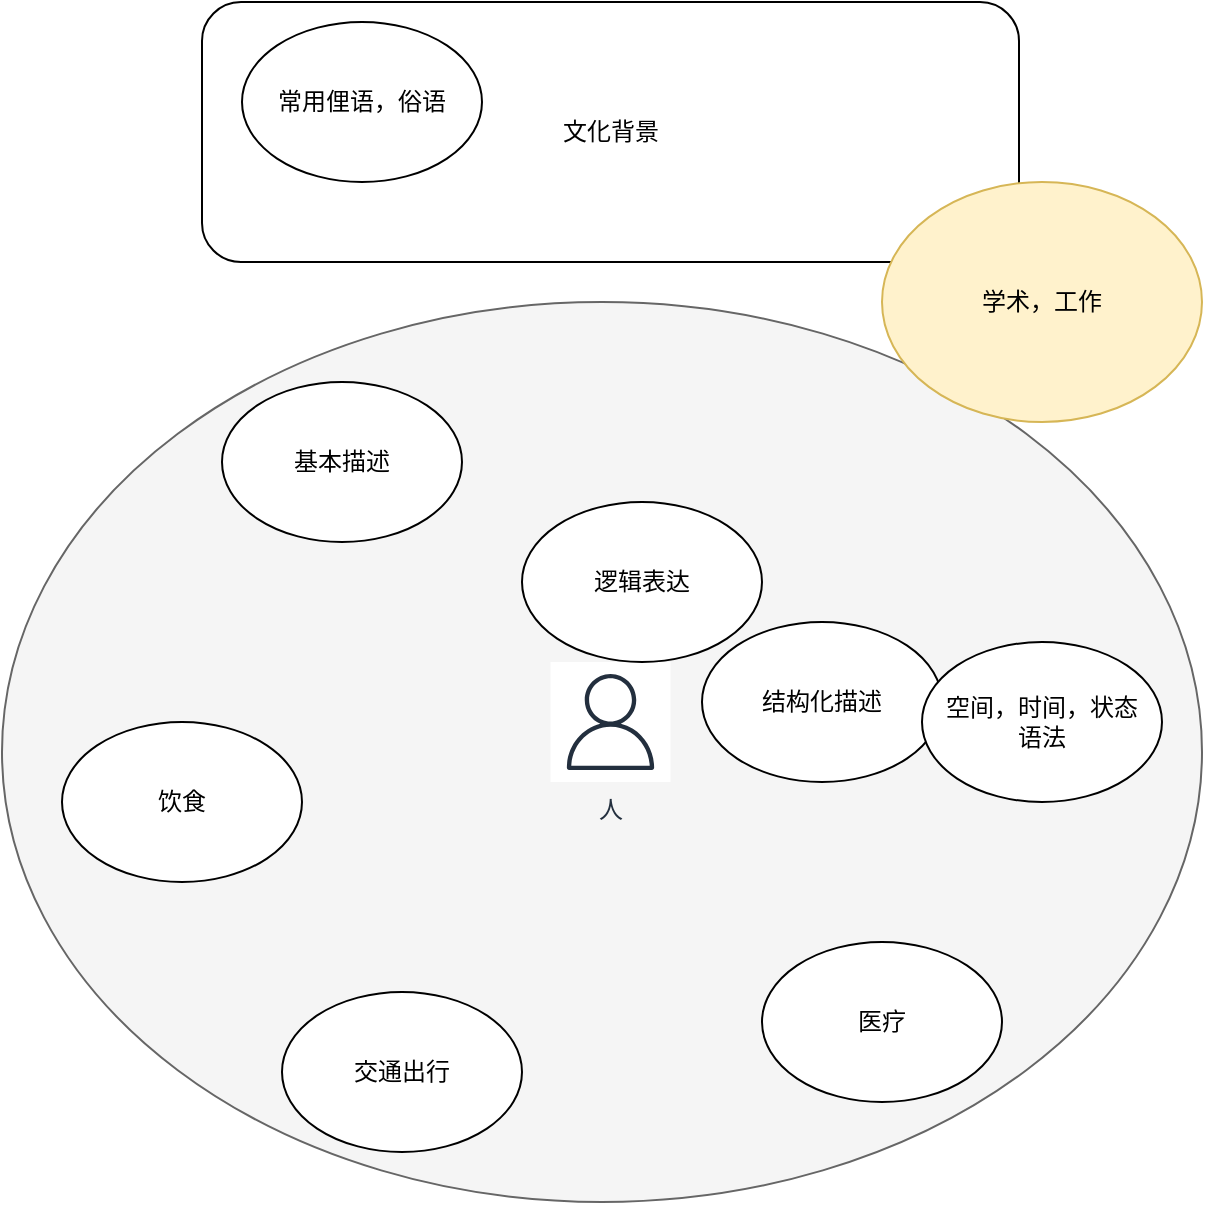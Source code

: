<mxfile version="22.1.16" type="github">
  <diagram name="第 1 页" id="vk-hbot34QUPFmYlUyg8">
    <mxGraphModel dx="1397" dy="718" grid="1" gridSize="10" guides="1" tooltips="1" connect="1" arrows="1" fold="1" page="1" pageScale="1" pageWidth="827" pageHeight="1169" math="0" shadow="0">
      <root>
        <mxCell id="0" />
        <mxCell id="1" parent="0" />
        <mxCell id="6tOCdl4o00U6S-Jx7d3o-3" value="" style="ellipse;whiteSpace=wrap;html=1;fillColor=#f5f5f5;fontColor=#333333;strokeColor=#666666;" vertex="1" parent="1">
          <mxGeometry x="170" y="200" width="600" height="450" as="geometry" />
        </mxCell>
        <mxCell id="6tOCdl4o00U6S-Jx7d3o-1" value="文化背景" style="rounded=1;whiteSpace=wrap;html=1;" vertex="1" parent="1">
          <mxGeometry x="270" y="50" width="408.5" height="130" as="geometry" />
        </mxCell>
        <mxCell id="6tOCdl4o00U6S-Jx7d3o-4" value="人" style="sketch=0;outlineConnect=0;fontColor=#232F3E;gradientColor=none;strokeColor=#232F3E;fillColor=#ffffff;dashed=0;verticalLabelPosition=bottom;verticalAlign=top;align=center;html=1;fontSize=12;fontStyle=0;aspect=fixed;shape=mxgraph.aws4.resourceIcon;resIcon=mxgraph.aws4.user;" vertex="1" parent="1">
          <mxGeometry x="444.25" y="380" width="60" height="60" as="geometry" />
        </mxCell>
        <mxCell id="6tOCdl4o00U6S-Jx7d3o-6" value="基本描述" style="ellipse;whiteSpace=wrap;html=1;" vertex="1" parent="1">
          <mxGeometry x="280" y="240" width="120" height="80" as="geometry" />
        </mxCell>
        <mxCell id="6tOCdl4o00U6S-Jx7d3o-7" value="饮食" style="ellipse;whiteSpace=wrap;html=1;" vertex="1" parent="1">
          <mxGeometry x="200" y="410" width="120" height="80" as="geometry" />
        </mxCell>
        <mxCell id="6tOCdl4o00U6S-Jx7d3o-8" value="交通出行" style="ellipse;whiteSpace=wrap;html=1;" vertex="1" parent="1">
          <mxGeometry x="310" y="545" width="120" height="80" as="geometry" />
        </mxCell>
        <mxCell id="6tOCdl4o00U6S-Jx7d3o-9" value="医疗" style="ellipse;whiteSpace=wrap;html=1;" vertex="1" parent="1">
          <mxGeometry x="550" y="520" width="120" height="80" as="geometry" />
        </mxCell>
        <mxCell id="6tOCdl4o00U6S-Jx7d3o-10" value="结构化描述" style="ellipse;whiteSpace=wrap;html=1;" vertex="1" parent="1">
          <mxGeometry x="520" y="360" width="120" height="80" as="geometry" />
        </mxCell>
        <mxCell id="6tOCdl4o00U6S-Jx7d3o-11" value="逻辑表达" style="ellipse;whiteSpace=wrap;html=1;" vertex="1" parent="1">
          <mxGeometry x="430" y="300" width="120" height="80" as="geometry" />
        </mxCell>
        <mxCell id="6tOCdl4o00U6S-Jx7d3o-12" value="常用俚语，俗语" style="ellipse;whiteSpace=wrap;html=1;" vertex="1" parent="1">
          <mxGeometry x="290" y="60" width="120" height="80" as="geometry" />
        </mxCell>
        <mxCell id="6tOCdl4o00U6S-Jx7d3o-13" value="学术，工作" style="ellipse;whiteSpace=wrap;html=1;fillColor=#fff2cc;strokeColor=#d6b656;" vertex="1" parent="1">
          <mxGeometry x="610" y="140" width="160" height="120" as="geometry" />
        </mxCell>
        <mxCell id="6tOCdl4o00U6S-Jx7d3o-14" value="空间，时间，状态&lt;br&gt;语法" style="ellipse;whiteSpace=wrap;html=1;" vertex="1" parent="1">
          <mxGeometry x="630" y="370" width="120" height="80" as="geometry" />
        </mxCell>
      </root>
    </mxGraphModel>
  </diagram>
</mxfile>
